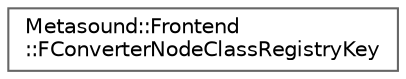 digraph "Graphical Class Hierarchy"
{
 // INTERACTIVE_SVG=YES
 // LATEX_PDF_SIZE
  bgcolor="transparent";
  edge [fontname=Helvetica,fontsize=10,labelfontname=Helvetica,labelfontsize=10];
  node [fontname=Helvetica,fontsize=10,shape=box,height=0.2,width=0.4];
  rankdir="LR";
  Node0 [id="Node000000",label="Metasound::Frontend\l::FConverterNodeClassRegistryKey",height=0.2,width=0.4,color="grey40", fillcolor="white", style="filled",URL="$d4/d92/structMetasound_1_1Frontend_1_1FConverterNodeClassRegistryKey.html",tooltip=" "];
}
